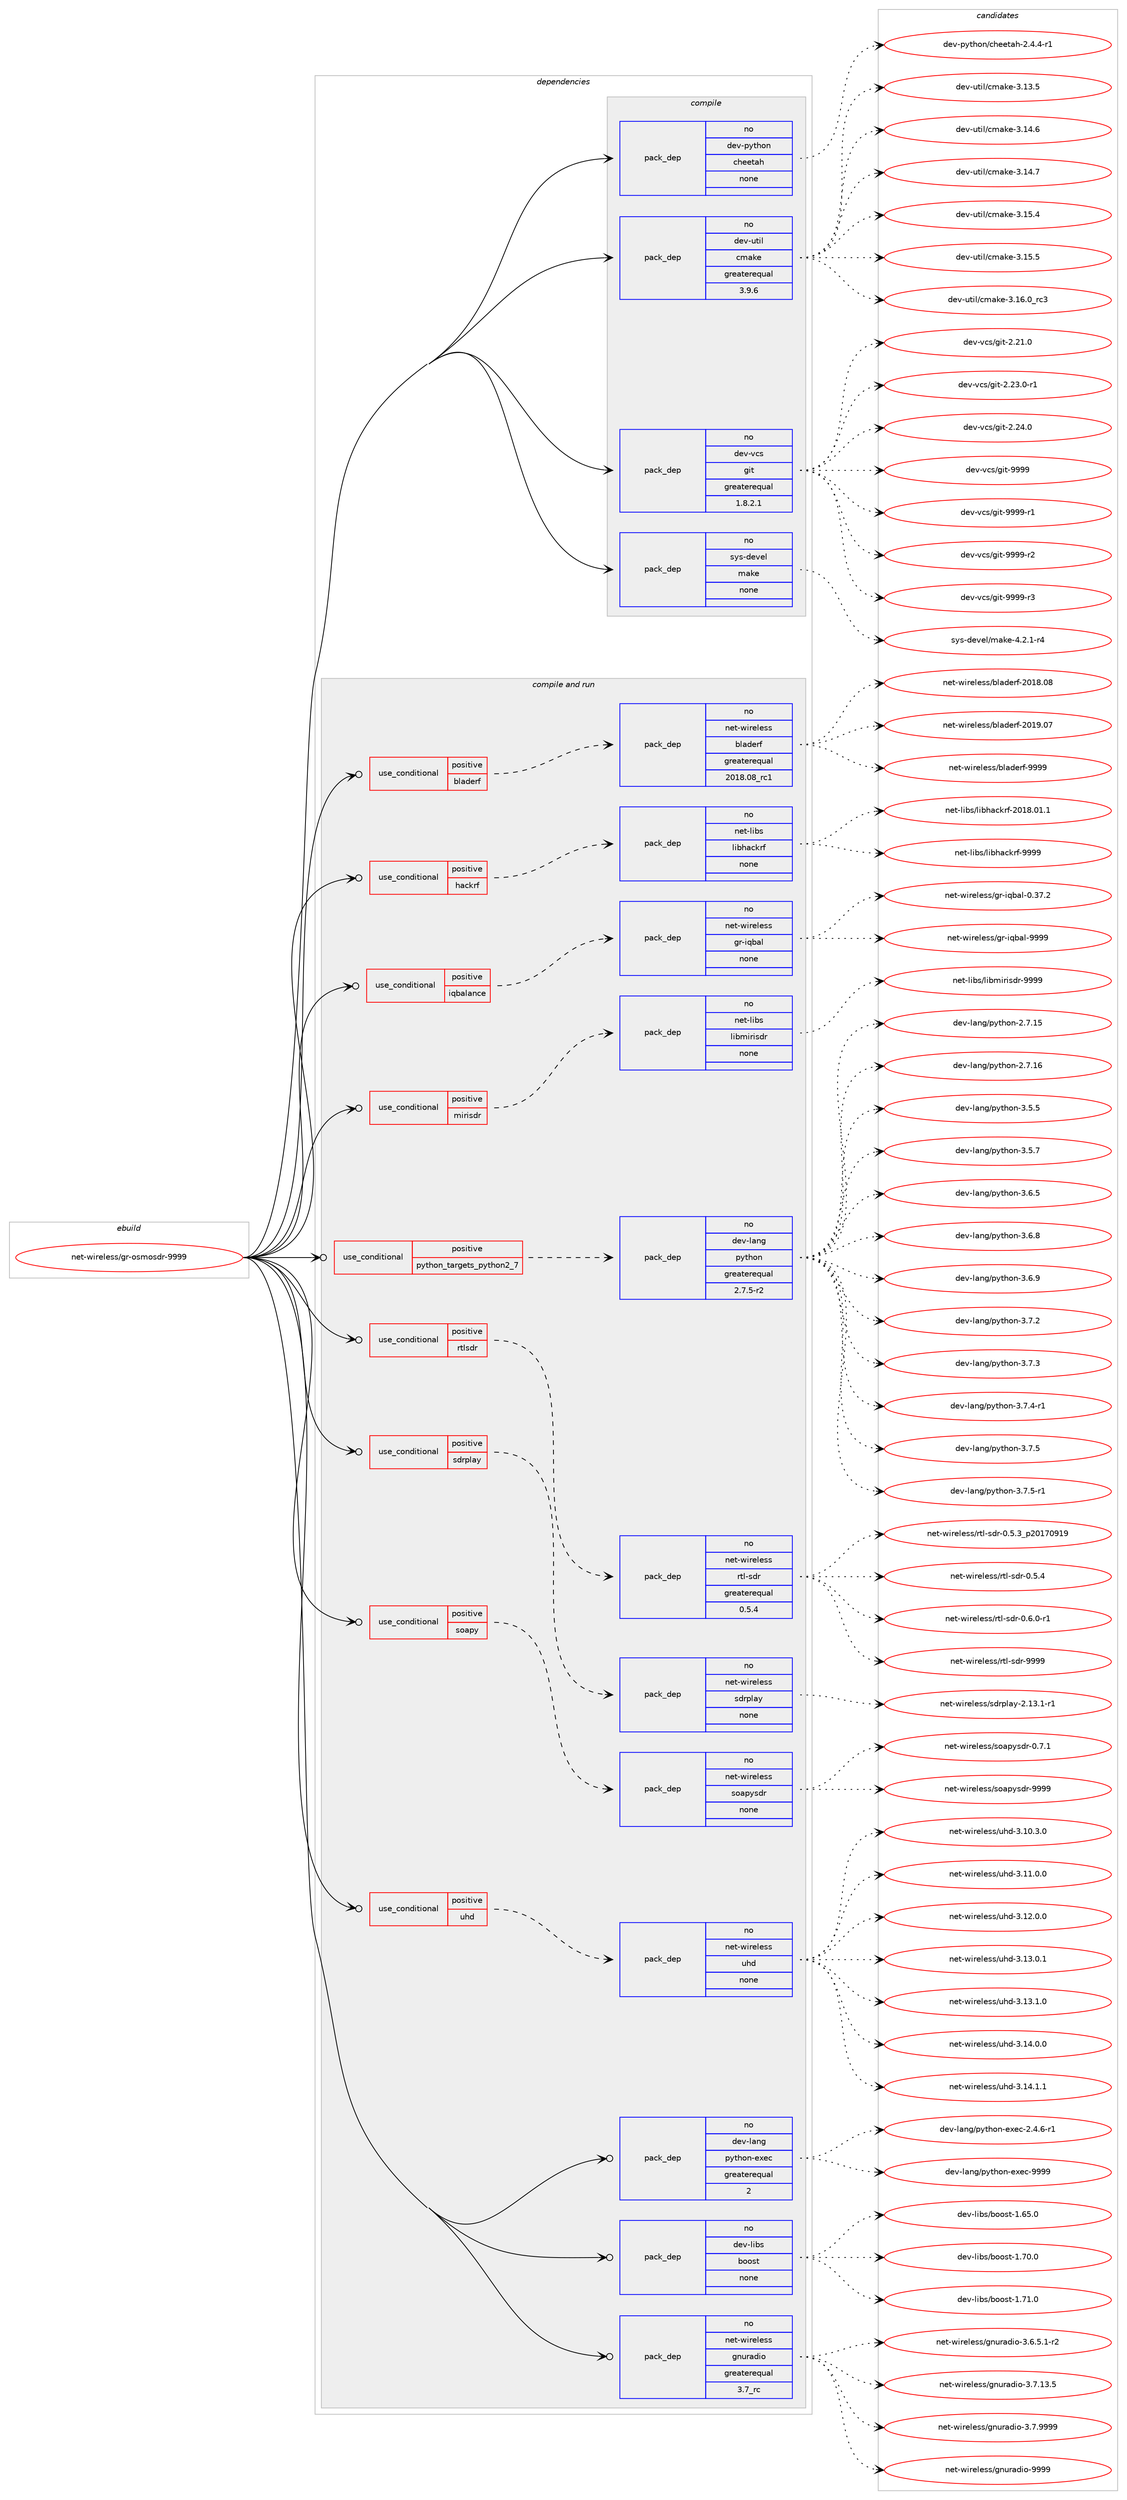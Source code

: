 digraph prolog {

# *************
# Graph options
# *************

newrank=true;
concentrate=true;
compound=true;
graph [rankdir=LR,fontname=Helvetica,fontsize=10,ranksep=1.5];#, ranksep=2.5, nodesep=0.2];
edge  [arrowhead=vee];
node  [fontname=Helvetica,fontsize=10];

# **********
# The ebuild
# **********

subgraph cluster_leftcol {
color=gray;
rank=same;
label=<<i>ebuild</i>>;
id [label="net-wireless/gr-osmosdr-9999", color=red, width=4, href="../net-wireless/gr-osmosdr-9999.svg"];
}

# ****************
# The dependencies
# ****************

subgraph cluster_midcol {
color=gray;
label=<<i>dependencies</i>>;
subgraph cluster_compile {
fillcolor="#eeeeee";
style=filled;
label=<<i>compile</i>>;
subgraph pack623588 {
dependency844491 [label=<<TABLE BORDER="0" CELLBORDER="1" CELLSPACING="0" CELLPADDING="4" WIDTH="220"><TR><TD ROWSPAN="6" CELLPADDING="30">pack_dep</TD></TR><TR><TD WIDTH="110">no</TD></TR><TR><TD>dev-python</TD></TR><TR><TD>cheetah</TD></TR><TR><TD>none</TD></TR><TR><TD></TD></TR></TABLE>>, shape=none, color=blue];
}
id:e -> dependency844491:w [weight=20,style="solid",arrowhead="vee"];
subgraph pack623589 {
dependency844492 [label=<<TABLE BORDER="0" CELLBORDER="1" CELLSPACING="0" CELLPADDING="4" WIDTH="220"><TR><TD ROWSPAN="6" CELLPADDING="30">pack_dep</TD></TR><TR><TD WIDTH="110">no</TD></TR><TR><TD>dev-util</TD></TR><TR><TD>cmake</TD></TR><TR><TD>greaterequal</TD></TR><TR><TD>3.9.6</TD></TR></TABLE>>, shape=none, color=blue];
}
id:e -> dependency844492:w [weight=20,style="solid",arrowhead="vee"];
subgraph pack623590 {
dependency844493 [label=<<TABLE BORDER="0" CELLBORDER="1" CELLSPACING="0" CELLPADDING="4" WIDTH="220"><TR><TD ROWSPAN="6" CELLPADDING="30">pack_dep</TD></TR><TR><TD WIDTH="110">no</TD></TR><TR><TD>dev-vcs</TD></TR><TR><TD>git</TD></TR><TR><TD>greaterequal</TD></TR><TR><TD>1.8.2.1</TD></TR></TABLE>>, shape=none, color=blue];
}
id:e -> dependency844493:w [weight=20,style="solid",arrowhead="vee"];
subgraph pack623591 {
dependency844494 [label=<<TABLE BORDER="0" CELLBORDER="1" CELLSPACING="0" CELLPADDING="4" WIDTH="220"><TR><TD ROWSPAN="6" CELLPADDING="30">pack_dep</TD></TR><TR><TD WIDTH="110">no</TD></TR><TR><TD>sys-devel</TD></TR><TR><TD>make</TD></TR><TR><TD>none</TD></TR><TR><TD></TD></TR></TABLE>>, shape=none, color=blue];
}
id:e -> dependency844494:w [weight=20,style="solid",arrowhead="vee"];
}
subgraph cluster_compileandrun {
fillcolor="#eeeeee";
style=filled;
label=<<i>compile and run</i>>;
subgraph cond205993 {
dependency844495 [label=<<TABLE BORDER="0" CELLBORDER="1" CELLSPACING="0" CELLPADDING="4"><TR><TD ROWSPAN="3" CELLPADDING="10">use_conditional</TD></TR><TR><TD>positive</TD></TR><TR><TD>bladerf</TD></TR></TABLE>>, shape=none, color=red];
subgraph pack623592 {
dependency844496 [label=<<TABLE BORDER="0" CELLBORDER="1" CELLSPACING="0" CELLPADDING="4" WIDTH="220"><TR><TD ROWSPAN="6" CELLPADDING="30">pack_dep</TD></TR><TR><TD WIDTH="110">no</TD></TR><TR><TD>net-wireless</TD></TR><TR><TD>bladerf</TD></TR><TR><TD>greaterequal</TD></TR><TR><TD>2018.08_rc1</TD></TR></TABLE>>, shape=none, color=blue];
}
dependency844495:e -> dependency844496:w [weight=20,style="dashed",arrowhead="vee"];
}
id:e -> dependency844495:w [weight=20,style="solid",arrowhead="odotvee"];
subgraph cond205994 {
dependency844497 [label=<<TABLE BORDER="0" CELLBORDER="1" CELLSPACING="0" CELLPADDING="4"><TR><TD ROWSPAN="3" CELLPADDING="10">use_conditional</TD></TR><TR><TD>positive</TD></TR><TR><TD>hackrf</TD></TR></TABLE>>, shape=none, color=red];
subgraph pack623593 {
dependency844498 [label=<<TABLE BORDER="0" CELLBORDER="1" CELLSPACING="0" CELLPADDING="4" WIDTH="220"><TR><TD ROWSPAN="6" CELLPADDING="30">pack_dep</TD></TR><TR><TD WIDTH="110">no</TD></TR><TR><TD>net-libs</TD></TR><TR><TD>libhackrf</TD></TR><TR><TD>none</TD></TR><TR><TD></TD></TR></TABLE>>, shape=none, color=blue];
}
dependency844497:e -> dependency844498:w [weight=20,style="dashed",arrowhead="vee"];
}
id:e -> dependency844497:w [weight=20,style="solid",arrowhead="odotvee"];
subgraph cond205995 {
dependency844499 [label=<<TABLE BORDER="0" CELLBORDER="1" CELLSPACING="0" CELLPADDING="4"><TR><TD ROWSPAN="3" CELLPADDING="10">use_conditional</TD></TR><TR><TD>positive</TD></TR><TR><TD>iqbalance</TD></TR></TABLE>>, shape=none, color=red];
subgraph pack623594 {
dependency844500 [label=<<TABLE BORDER="0" CELLBORDER="1" CELLSPACING="0" CELLPADDING="4" WIDTH="220"><TR><TD ROWSPAN="6" CELLPADDING="30">pack_dep</TD></TR><TR><TD WIDTH="110">no</TD></TR><TR><TD>net-wireless</TD></TR><TR><TD>gr-iqbal</TD></TR><TR><TD>none</TD></TR><TR><TD></TD></TR></TABLE>>, shape=none, color=blue];
}
dependency844499:e -> dependency844500:w [weight=20,style="dashed",arrowhead="vee"];
}
id:e -> dependency844499:w [weight=20,style="solid",arrowhead="odotvee"];
subgraph cond205996 {
dependency844501 [label=<<TABLE BORDER="0" CELLBORDER="1" CELLSPACING="0" CELLPADDING="4"><TR><TD ROWSPAN="3" CELLPADDING="10">use_conditional</TD></TR><TR><TD>positive</TD></TR><TR><TD>mirisdr</TD></TR></TABLE>>, shape=none, color=red];
subgraph pack623595 {
dependency844502 [label=<<TABLE BORDER="0" CELLBORDER="1" CELLSPACING="0" CELLPADDING="4" WIDTH="220"><TR><TD ROWSPAN="6" CELLPADDING="30">pack_dep</TD></TR><TR><TD WIDTH="110">no</TD></TR><TR><TD>net-libs</TD></TR><TR><TD>libmirisdr</TD></TR><TR><TD>none</TD></TR><TR><TD></TD></TR></TABLE>>, shape=none, color=blue];
}
dependency844501:e -> dependency844502:w [weight=20,style="dashed",arrowhead="vee"];
}
id:e -> dependency844501:w [weight=20,style="solid",arrowhead="odotvee"];
subgraph cond205997 {
dependency844503 [label=<<TABLE BORDER="0" CELLBORDER="1" CELLSPACING="0" CELLPADDING="4"><TR><TD ROWSPAN="3" CELLPADDING="10">use_conditional</TD></TR><TR><TD>positive</TD></TR><TR><TD>python_targets_python2_7</TD></TR></TABLE>>, shape=none, color=red];
subgraph pack623596 {
dependency844504 [label=<<TABLE BORDER="0" CELLBORDER="1" CELLSPACING="0" CELLPADDING="4" WIDTH="220"><TR><TD ROWSPAN="6" CELLPADDING="30">pack_dep</TD></TR><TR><TD WIDTH="110">no</TD></TR><TR><TD>dev-lang</TD></TR><TR><TD>python</TD></TR><TR><TD>greaterequal</TD></TR><TR><TD>2.7.5-r2</TD></TR></TABLE>>, shape=none, color=blue];
}
dependency844503:e -> dependency844504:w [weight=20,style="dashed",arrowhead="vee"];
}
id:e -> dependency844503:w [weight=20,style="solid",arrowhead="odotvee"];
subgraph cond205998 {
dependency844505 [label=<<TABLE BORDER="0" CELLBORDER="1" CELLSPACING="0" CELLPADDING="4"><TR><TD ROWSPAN="3" CELLPADDING="10">use_conditional</TD></TR><TR><TD>positive</TD></TR><TR><TD>rtlsdr</TD></TR></TABLE>>, shape=none, color=red];
subgraph pack623597 {
dependency844506 [label=<<TABLE BORDER="0" CELLBORDER="1" CELLSPACING="0" CELLPADDING="4" WIDTH="220"><TR><TD ROWSPAN="6" CELLPADDING="30">pack_dep</TD></TR><TR><TD WIDTH="110">no</TD></TR><TR><TD>net-wireless</TD></TR><TR><TD>rtl-sdr</TD></TR><TR><TD>greaterequal</TD></TR><TR><TD>0.5.4</TD></TR></TABLE>>, shape=none, color=blue];
}
dependency844505:e -> dependency844506:w [weight=20,style="dashed",arrowhead="vee"];
}
id:e -> dependency844505:w [weight=20,style="solid",arrowhead="odotvee"];
subgraph cond205999 {
dependency844507 [label=<<TABLE BORDER="0" CELLBORDER="1" CELLSPACING="0" CELLPADDING="4"><TR><TD ROWSPAN="3" CELLPADDING="10">use_conditional</TD></TR><TR><TD>positive</TD></TR><TR><TD>sdrplay</TD></TR></TABLE>>, shape=none, color=red];
subgraph pack623598 {
dependency844508 [label=<<TABLE BORDER="0" CELLBORDER="1" CELLSPACING="0" CELLPADDING="4" WIDTH="220"><TR><TD ROWSPAN="6" CELLPADDING="30">pack_dep</TD></TR><TR><TD WIDTH="110">no</TD></TR><TR><TD>net-wireless</TD></TR><TR><TD>sdrplay</TD></TR><TR><TD>none</TD></TR><TR><TD></TD></TR></TABLE>>, shape=none, color=blue];
}
dependency844507:e -> dependency844508:w [weight=20,style="dashed",arrowhead="vee"];
}
id:e -> dependency844507:w [weight=20,style="solid",arrowhead="odotvee"];
subgraph cond206000 {
dependency844509 [label=<<TABLE BORDER="0" CELLBORDER="1" CELLSPACING="0" CELLPADDING="4"><TR><TD ROWSPAN="3" CELLPADDING="10">use_conditional</TD></TR><TR><TD>positive</TD></TR><TR><TD>soapy</TD></TR></TABLE>>, shape=none, color=red];
subgraph pack623599 {
dependency844510 [label=<<TABLE BORDER="0" CELLBORDER="1" CELLSPACING="0" CELLPADDING="4" WIDTH="220"><TR><TD ROWSPAN="6" CELLPADDING="30">pack_dep</TD></TR><TR><TD WIDTH="110">no</TD></TR><TR><TD>net-wireless</TD></TR><TR><TD>soapysdr</TD></TR><TR><TD>none</TD></TR><TR><TD></TD></TR></TABLE>>, shape=none, color=blue];
}
dependency844509:e -> dependency844510:w [weight=20,style="dashed",arrowhead="vee"];
}
id:e -> dependency844509:w [weight=20,style="solid",arrowhead="odotvee"];
subgraph cond206001 {
dependency844511 [label=<<TABLE BORDER="0" CELLBORDER="1" CELLSPACING="0" CELLPADDING="4"><TR><TD ROWSPAN="3" CELLPADDING="10">use_conditional</TD></TR><TR><TD>positive</TD></TR><TR><TD>uhd</TD></TR></TABLE>>, shape=none, color=red];
subgraph pack623600 {
dependency844512 [label=<<TABLE BORDER="0" CELLBORDER="1" CELLSPACING="0" CELLPADDING="4" WIDTH="220"><TR><TD ROWSPAN="6" CELLPADDING="30">pack_dep</TD></TR><TR><TD WIDTH="110">no</TD></TR><TR><TD>net-wireless</TD></TR><TR><TD>uhd</TD></TR><TR><TD>none</TD></TR><TR><TD></TD></TR></TABLE>>, shape=none, color=blue];
}
dependency844511:e -> dependency844512:w [weight=20,style="dashed",arrowhead="vee"];
}
id:e -> dependency844511:w [weight=20,style="solid",arrowhead="odotvee"];
subgraph pack623601 {
dependency844513 [label=<<TABLE BORDER="0" CELLBORDER="1" CELLSPACING="0" CELLPADDING="4" WIDTH="220"><TR><TD ROWSPAN="6" CELLPADDING="30">pack_dep</TD></TR><TR><TD WIDTH="110">no</TD></TR><TR><TD>dev-lang</TD></TR><TR><TD>python-exec</TD></TR><TR><TD>greaterequal</TD></TR><TR><TD>2</TD></TR></TABLE>>, shape=none, color=blue];
}
id:e -> dependency844513:w [weight=20,style="solid",arrowhead="odotvee"];
subgraph pack623602 {
dependency844514 [label=<<TABLE BORDER="0" CELLBORDER="1" CELLSPACING="0" CELLPADDING="4" WIDTH="220"><TR><TD ROWSPAN="6" CELLPADDING="30">pack_dep</TD></TR><TR><TD WIDTH="110">no</TD></TR><TR><TD>dev-libs</TD></TR><TR><TD>boost</TD></TR><TR><TD>none</TD></TR><TR><TD></TD></TR></TABLE>>, shape=none, color=blue];
}
id:e -> dependency844514:w [weight=20,style="solid",arrowhead="odotvee"];
subgraph pack623603 {
dependency844515 [label=<<TABLE BORDER="0" CELLBORDER="1" CELLSPACING="0" CELLPADDING="4" WIDTH="220"><TR><TD ROWSPAN="6" CELLPADDING="30">pack_dep</TD></TR><TR><TD WIDTH="110">no</TD></TR><TR><TD>net-wireless</TD></TR><TR><TD>gnuradio</TD></TR><TR><TD>greaterequal</TD></TR><TR><TD>3.7_rc</TD></TR></TABLE>>, shape=none, color=blue];
}
id:e -> dependency844515:w [weight=20,style="solid",arrowhead="odotvee"];
}
subgraph cluster_run {
fillcolor="#eeeeee";
style=filled;
label=<<i>run</i>>;
}
}

# **************
# The candidates
# **************

subgraph cluster_choices {
rank=same;
color=gray;
label=<<i>candidates</i>>;

subgraph choice623588 {
color=black;
nodesep=1;
choice100101118451121211161041111104799104101101116971044550465246524511449 [label="dev-python/cheetah-2.4.4-r1", color=red, width=4,href="../dev-python/cheetah-2.4.4-r1.svg"];
dependency844491:e -> choice100101118451121211161041111104799104101101116971044550465246524511449:w [style=dotted,weight="100"];
}
subgraph choice623589 {
color=black;
nodesep=1;
choice1001011184511711610510847991099710710145514649514653 [label="dev-util/cmake-3.13.5", color=red, width=4,href="../dev-util/cmake-3.13.5.svg"];
choice1001011184511711610510847991099710710145514649524654 [label="dev-util/cmake-3.14.6", color=red, width=4,href="../dev-util/cmake-3.14.6.svg"];
choice1001011184511711610510847991099710710145514649524655 [label="dev-util/cmake-3.14.7", color=red, width=4,href="../dev-util/cmake-3.14.7.svg"];
choice1001011184511711610510847991099710710145514649534652 [label="dev-util/cmake-3.15.4", color=red, width=4,href="../dev-util/cmake-3.15.4.svg"];
choice1001011184511711610510847991099710710145514649534653 [label="dev-util/cmake-3.15.5", color=red, width=4,href="../dev-util/cmake-3.15.5.svg"];
choice1001011184511711610510847991099710710145514649544648951149951 [label="dev-util/cmake-3.16.0_rc3", color=red, width=4,href="../dev-util/cmake-3.16.0_rc3.svg"];
dependency844492:e -> choice1001011184511711610510847991099710710145514649514653:w [style=dotted,weight="100"];
dependency844492:e -> choice1001011184511711610510847991099710710145514649524654:w [style=dotted,weight="100"];
dependency844492:e -> choice1001011184511711610510847991099710710145514649524655:w [style=dotted,weight="100"];
dependency844492:e -> choice1001011184511711610510847991099710710145514649534652:w [style=dotted,weight="100"];
dependency844492:e -> choice1001011184511711610510847991099710710145514649534653:w [style=dotted,weight="100"];
dependency844492:e -> choice1001011184511711610510847991099710710145514649544648951149951:w [style=dotted,weight="100"];
}
subgraph choice623590 {
color=black;
nodesep=1;
choice10010111845118991154710310511645504650494648 [label="dev-vcs/git-2.21.0", color=red, width=4,href="../dev-vcs/git-2.21.0.svg"];
choice100101118451189911547103105116455046505146484511449 [label="dev-vcs/git-2.23.0-r1", color=red, width=4,href="../dev-vcs/git-2.23.0-r1.svg"];
choice10010111845118991154710310511645504650524648 [label="dev-vcs/git-2.24.0", color=red, width=4,href="../dev-vcs/git-2.24.0.svg"];
choice1001011184511899115471031051164557575757 [label="dev-vcs/git-9999", color=red, width=4,href="../dev-vcs/git-9999.svg"];
choice10010111845118991154710310511645575757574511449 [label="dev-vcs/git-9999-r1", color=red, width=4,href="../dev-vcs/git-9999-r1.svg"];
choice10010111845118991154710310511645575757574511450 [label="dev-vcs/git-9999-r2", color=red, width=4,href="../dev-vcs/git-9999-r2.svg"];
choice10010111845118991154710310511645575757574511451 [label="dev-vcs/git-9999-r3", color=red, width=4,href="../dev-vcs/git-9999-r3.svg"];
dependency844493:e -> choice10010111845118991154710310511645504650494648:w [style=dotted,weight="100"];
dependency844493:e -> choice100101118451189911547103105116455046505146484511449:w [style=dotted,weight="100"];
dependency844493:e -> choice10010111845118991154710310511645504650524648:w [style=dotted,weight="100"];
dependency844493:e -> choice1001011184511899115471031051164557575757:w [style=dotted,weight="100"];
dependency844493:e -> choice10010111845118991154710310511645575757574511449:w [style=dotted,weight="100"];
dependency844493:e -> choice10010111845118991154710310511645575757574511450:w [style=dotted,weight="100"];
dependency844493:e -> choice10010111845118991154710310511645575757574511451:w [style=dotted,weight="100"];
}
subgraph choice623591 {
color=black;
nodesep=1;
choice1151211154510010111810110847109971071014552465046494511452 [label="sys-devel/make-4.2.1-r4", color=red, width=4,href="../sys-devel/make-4.2.1-r4.svg"];
dependency844494:e -> choice1151211154510010111810110847109971071014552465046494511452:w [style=dotted,weight="100"];
}
subgraph choice623592 {
color=black;
nodesep=1;
choice110101116451191051141011081011151154798108971001011141024550484956464856 [label="net-wireless/bladerf-2018.08", color=red, width=4,href="../net-wireless/bladerf-2018.08.svg"];
choice110101116451191051141011081011151154798108971001011141024550484957464855 [label="net-wireless/bladerf-2019.07", color=red, width=4,href="../net-wireless/bladerf-2019.07.svg"];
choice110101116451191051141011081011151154798108971001011141024557575757 [label="net-wireless/bladerf-9999", color=red, width=4,href="../net-wireless/bladerf-9999.svg"];
dependency844496:e -> choice110101116451191051141011081011151154798108971001011141024550484956464856:w [style=dotted,weight="100"];
dependency844496:e -> choice110101116451191051141011081011151154798108971001011141024550484957464855:w [style=dotted,weight="100"];
dependency844496:e -> choice110101116451191051141011081011151154798108971001011141024557575757:w [style=dotted,weight="100"];
}
subgraph choice623593 {
color=black;
nodesep=1;
choice11010111645108105981154710810598104979910711410245504849564648494649 [label="net-libs/libhackrf-2018.01.1", color=red, width=4,href="../net-libs/libhackrf-2018.01.1.svg"];
choice1101011164510810598115471081059810497991071141024557575757 [label="net-libs/libhackrf-9999", color=red, width=4,href="../net-libs/libhackrf-9999.svg"];
dependency844498:e -> choice11010111645108105981154710810598104979910711410245504849564648494649:w [style=dotted,weight="100"];
dependency844498:e -> choice1101011164510810598115471081059810497991071141024557575757:w [style=dotted,weight="100"];
}
subgraph choice623594 {
color=black;
nodesep=1;
choice110101116451191051141011081011151154710311445105113989710845484651554650 [label="net-wireless/gr-iqbal-0.37.2", color=red, width=4,href="../net-wireless/gr-iqbal-0.37.2.svg"];
choice11010111645119105114101108101115115471031144510511398971084557575757 [label="net-wireless/gr-iqbal-9999", color=red, width=4,href="../net-wireless/gr-iqbal-9999.svg"];
dependency844500:e -> choice110101116451191051141011081011151154710311445105113989710845484651554650:w [style=dotted,weight="100"];
dependency844500:e -> choice11010111645119105114101108101115115471031144510511398971084557575757:w [style=dotted,weight="100"];
}
subgraph choice623595 {
color=black;
nodesep=1;
choice110101116451081059811547108105981091051141051151001144557575757 [label="net-libs/libmirisdr-9999", color=red, width=4,href="../net-libs/libmirisdr-9999.svg"];
dependency844502:e -> choice110101116451081059811547108105981091051141051151001144557575757:w [style=dotted,weight="100"];
}
subgraph choice623596 {
color=black;
nodesep=1;
choice10010111845108971101034711212111610411111045504655464953 [label="dev-lang/python-2.7.15", color=red, width=4,href="../dev-lang/python-2.7.15.svg"];
choice10010111845108971101034711212111610411111045504655464954 [label="dev-lang/python-2.7.16", color=red, width=4,href="../dev-lang/python-2.7.16.svg"];
choice100101118451089711010347112121116104111110455146534653 [label="dev-lang/python-3.5.5", color=red, width=4,href="../dev-lang/python-3.5.5.svg"];
choice100101118451089711010347112121116104111110455146534655 [label="dev-lang/python-3.5.7", color=red, width=4,href="../dev-lang/python-3.5.7.svg"];
choice100101118451089711010347112121116104111110455146544653 [label="dev-lang/python-3.6.5", color=red, width=4,href="../dev-lang/python-3.6.5.svg"];
choice100101118451089711010347112121116104111110455146544656 [label="dev-lang/python-3.6.8", color=red, width=4,href="../dev-lang/python-3.6.8.svg"];
choice100101118451089711010347112121116104111110455146544657 [label="dev-lang/python-3.6.9", color=red, width=4,href="../dev-lang/python-3.6.9.svg"];
choice100101118451089711010347112121116104111110455146554650 [label="dev-lang/python-3.7.2", color=red, width=4,href="../dev-lang/python-3.7.2.svg"];
choice100101118451089711010347112121116104111110455146554651 [label="dev-lang/python-3.7.3", color=red, width=4,href="../dev-lang/python-3.7.3.svg"];
choice1001011184510897110103471121211161041111104551465546524511449 [label="dev-lang/python-3.7.4-r1", color=red, width=4,href="../dev-lang/python-3.7.4-r1.svg"];
choice100101118451089711010347112121116104111110455146554653 [label="dev-lang/python-3.7.5", color=red, width=4,href="../dev-lang/python-3.7.5.svg"];
choice1001011184510897110103471121211161041111104551465546534511449 [label="dev-lang/python-3.7.5-r1", color=red, width=4,href="../dev-lang/python-3.7.5-r1.svg"];
dependency844504:e -> choice10010111845108971101034711212111610411111045504655464953:w [style=dotted,weight="100"];
dependency844504:e -> choice10010111845108971101034711212111610411111045504655464954:w [style=dotted,weight="100"];
dependency844504:e -> choice100101118451089711010347112121116104111110455146534653:w [style=dotted,weight="100"];
dependency844504:e -> choice100101118451089711010347112121116104111110455146534655:w [style=dotted,weight="100"];
dependency844504:e -> choice100101118451089711010347112121116104111110455146544653:w [style=dotted,weight="100"];
dependency844504:e -> choice100101118451089711010347112121116104111110455146544656:w [style=dotted,weight="100"];
dependency844504:e -> choice100101118451089711010347112121116104111110455146544657:w [style=dotted,weight="100"];
dependency844504:e -> choice100101118451089711010347112121116104111110455146554650:w [style=dotted,weight="100"];
dependency844504:e -> choice100101118451089711010347112121116104111110455146554651:w [style=dotted,weight="100"];
dependency844504:e -> choice1001011184510897110103471121211161041111104551465546524511449:w [style=dotted,weight="100"];
dependency844504:e -> choice100101118451089711010347112121116104111110455146554653:w [style=dotted,weight="100"];
dependency844504:e -> choice1001011184510897110103471121211161041111104551465546534511449:w [style=dotted,weight="100"];
}
subgraph choice623597 {
color=black;
nodesep=1;
choice110101116451191051141011081011151154711411610845115100114454846534651951125048495548574957 [label="net-wireless/rtl-sdr-0.5.3_p20170919", color=red, width=4,href="../net-wireless/rtl-sdr-0.5.3_p20170919.svg"];
choice110101116451191051141011081011151154711411610845115100114454846534652 [label="net-wireless/rtl-sdr-0.5.4", color=red, width=4,href="../net-wireless/rtl-sdr-0.5.4.svg"];
choice1101011164511910511410110810111511547114116108451151001144548465446484511449 [label="net-wireless/rtl-sdr-0.6.0-r1", color=red, width=4,href="../net-wireless/rtl-sdr-0.6.0-r1.svg"];
choice1101011164511910511410110810111511547114116108451151001144557575757 [label="net-wireless/rtl-sdr-9999", color=red, width=4,href="../net-wireless/rtl-sdr-9999.svg"];
dependency844506:e -> choice110101116451191051141011081011151154711411610845115100114454846534651951125048495548574957:w [style=dotted,weight="100"];
dependency844506:e -> choice110101116451191051141011081011151154711411610845115100114454846534652:w [style=dotted,weight="100"];
dependency844506:e -> choice1101011164511910511410110810111511547114116108451151001144548465446484511449:w [style=dotted,weight="100"];
dependency844506:e -> choice1101011164511910511410110810111511547114116108451151001144557575757:w [style=dotted,weight="100"];
}
subgraph choice623598 {
color=black;
nodesep=1;
choice110101116451191051141011081011151154711510011411210897121455046495146494511449 [label="net-wireless/sdrplay-2.13.1-r1", color=red, width=4,href="../net-wireless/sdrplay-2.13.1-r1.svg"];
dependency844508:e -> choice110101116451191051141011081011151154711510011411210897121455046495146494511449:w [style=dotted,weight="100"];
}
subgraph choice623599 {
color=black;
nodesep=1;
choice110101116451191051141011081011151154711511197112121115100114454846554649 [label="net-wireless/soapysdr-0.7.1", color=red, width=4,href="../net-wireless/soapysdr-0.7.1.svg"];
choice1101011164511910511410110810111511547115111971121211151001144557575757 [label="net-wireless/soapysdr-9999", color=red, width=4,href="../net-wireless/soapysdr-9999.svg"];
dependency844510:e -> choice110101116451191051141011081011151154711511197112121115100114454846554649:w [style=dotted,weight="100"];
dependency844510:e -> choice1101011164511910511410110810111511547115111971121211151001144557575757:w [style=dotted,weight="100"];
}
subgraph choice623600 {
color=black;
nodesep=1;
choice1101011164511910511410110810111511547117104100455146494846514648 [label="net-wireless/uhd-3.10.3.0", color=red, width=4,href="../net-wireless/uhd-3.10.3.0.svg"];
choice1101011164511910511410110810111511547117104100455146494946484648 [label="net-wireless/uhd-3.11.0.0", color=red, width=4,href="../net-wireless/uhd-3.11.0.0.svg"];
choice1101011164511910511410110810111511547117104100455146495046484648 [label="net-wireless/uhd-3.12.0.0", color=red, width=4,href="../net-wireless/uhd-3.12.0.0.svg"];
choice1101011164511910511410110810111511547117104100455146495146484649 [label="net-wireless/uhd-3.13.0.1", color=red, width=4,href="../net-wireless/uhd-3.13.0.1.svg"];
choice1101011164511910511410110810111511547117104100455146495146494648 [label="net-wireless/uhd-3.13.1.0", color=red, width=4,href="../net-wireless/uhd-3.13.1.0.svg"];
choice1101011164511910511410110810111511547117104100455146495246484648 [label="net-wireless/uhd-3.14.0.0", color=red, width=4,href="../net-wireless/uhd-3.14.0.0.svg"];
choice1101011164511910511410110810111511547117104100455146495246494649 [label="net-wireless/uhd-3.14.1.1", color=red, width=4,href="../net-wireless/uhd-3.14.1.1.svg"];
dependency844512:e -> choice1101011164511910511410110810111511547117104100455146494846514648:w [style=dotted,weight="100"];
dependency844512:e -> choice1101011164511910511410110810111511547117104100455146494946484648:w [style=dotted,weight="100"];
dependency844512:e -> choice1101011164511910511410110810111511547117104100455146495046484648:w [style=dotted,weight="100"];
dependency844512:e -> choice1101011164511910511410110810111511547117104100455146495146484649:w [style=dotted,weight="100"];
dependency844512:e -> choice1101011164511910511410110810111511547117104100455146495146494648:w [style=dotted,weight="100"];
dependency844512:e -> choice1101011164511910511410110810111511547117104100455146495246484648:w [style=dotted,weight="100"];
dependency844512:e -> choice1101011164511910511410110810111511547117104100455146495246494649:w [style=dotted,weight="100"];
}
subgraph choice623601 {
color=black;
nodesep=1;
choice10010111845108971101034711212111610411111045101120101994550465246544511449 [label="dev-lang/python-exec-2.4.6-r1", color=red, width=4,href="../dev-lang/python-exec-2.4.6-r1.svg"];
choice10010111845108971101034711212111610411111045101120101994557575757 [label="dev-lang/python-exec-9999", color=red, width=4,href="../dev-lang/python-exec-9999.svg"];
dependency844513:e -> choice10010111845108971101034711212111610411111045101120101994550465246544511449:w [style=dotted,weight="100"];
dependency844513:e -> choice10010111845108971101034711212111610411111045101120101994557575757:w [style=dotted,weight="100"];
}
subgraph choice623602 {
color=black;
nodesep=1;
choice1001011184510810598115479811111111511645494654534648 [label="dev-libs/boost-1.65.0", color=red, width=4,href="../dev-libs/boost-1.65.0.svg"];
choice1001011184510810598115479811111111511645494655484648 [label="dev-libs/boost-1.70.0", color=red, width=4,href="../dev-libs/boost-1.70.0.svg"];
choice1001011184510810598115479811111111511645494655494648 [label="dev-libs/boost-1.71.0", color=red, width=4,href="../dev-libs/boost-1.71.0.svg"];
dependency844514:e -> choice1001011184510810598115479811111111511645494654534648:w [style=dotted,weight="100"];
dependency844514:e -> choice1001011184510810598115479811111111511645494655484648:w [style=dotted,weight="100"];
dependency844514:e -> choice1001011184510810598115479811111111511645494655494648:w [style=dotted,weight="100"];
}
subgraph choice623603 {
color=black;
nodesep=1;
choice11010111645119105114101108101115115471031101171149710010511145514654465346494511450 [label="net-wireless/gnuradio-3.6.5.1-r2", color=red, width=4,href="../net-wireless/gnuradio-3.6.5.1-r2.svg"];
choice110101116451191051141011081011151154710311011711497100105111455146554649514653 [label="net-wireless/gnuradio-3.7.13.5", color=red, width=4,href="../net-wireless/gnuradio-3.7.13.5.svg"];
choice110101116451191051141011081011151154710311011711497100105111455146554657575757 [label="net-wireless/gnuradio-3.7.9999", color=red, width=4,href="../net-wireless/gnuradio-3.7.9999.svg"];
choice1101011164511910511410110810111511547103110117114971001051114557575757 [label="net-wireless/gnuradio-9999", color=red, width=4,href="../net-wireless/gnuradio-9999.svg"];
dependency844515:e -> choice11010111645119105114101108101115115471031101171149710010511145514654465346494511450:w [style=dotted,weight="100"];
dependency844515:e -> choice110101116451191051141011081011151154710311011711497100105111455146554649514653:w [style=dotted,weight="100"];
dependency844515:e -> choice110101116451191051141011081011151154710311011711497100105111455146554657575757:w [style=dotted,weight="100"];
dependency844515:e -> choice1101011164511910511410110810111511547103110117114971001051114557575757:w [style=dotted,weight="100"];
}
}

}
